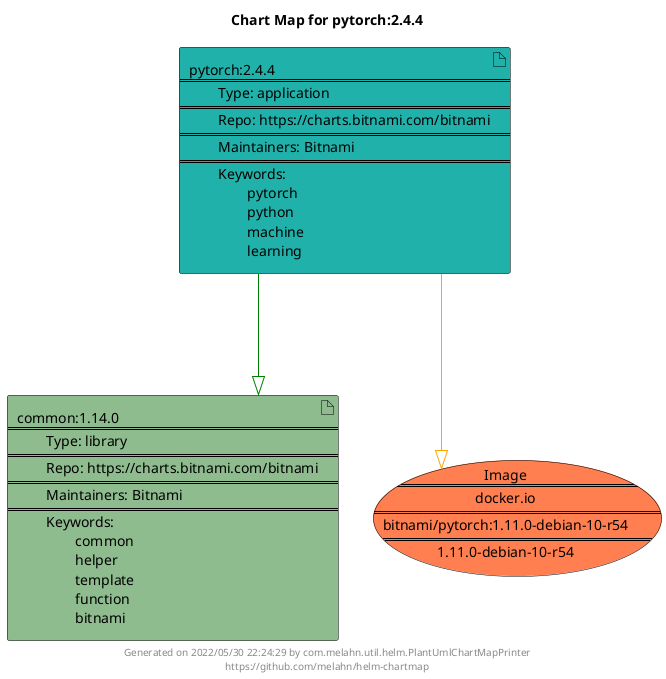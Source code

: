 @startuml
skinparam linetype ortho
skinparam backgroundColor white
skinparam usecaseBorderColor black
skinparam usecaseArrowColor LightSlateGray
skinparam artifactBorderColor black
skinparam artifactArrowColor LightSlateGray

title Chart Map for pytorch:2.4.4

'There are 2 referenced Helm Charts
artifact "common:1.14.0\n====\n\tType: library\n====\n\tRepo: https://charts.bitnami.com/bitnami\n====\n\tMaintainers: Bitnami\n====\n\tKeywords: \n\t\tcommon\n\t\thelper\n\t\ttemplate\n\t\tfunction\n\t\tbitnami" as common_1_14_0 #DarkSeaGreen
artifact "pytorch:2.4.4\n====\n\tType: application\n====\n\tRepo: https://charts.bitnami.com/bitnami\n====\n\tMaintainers: Bitnami\n====\n\tKeywords: \n\t\tpytorch\n\t\tpython\n\t\tmachine\n\t\tlearning" as pytorch_2_4_4 #LightSeaGreen

'There is one referenced Docker Image
usecase "Image\n====\ndocker.io\n====\nbitnami/pytorch:1.11.0-debian-10-r54\n====\n1.11.0-debian-10-r54" as docker_io_bitnami_pytorch_1_11_0_debian_10_r54 #Coral

'Chart Dependencies
pytorch_2_4_4--[#green]-|>common_1_14_0
pytorch_2_4_4--[#orange]-|>docker_io_bitnami_pytorch_1_11_0_debian_10_r54

center footer Generated on 2022/05/30 22:24:29 by com.melahn.util.helm.PlantUmlChartMapPrinter\nhttps://github.com/melahn/helm-chartmap
@enduml
